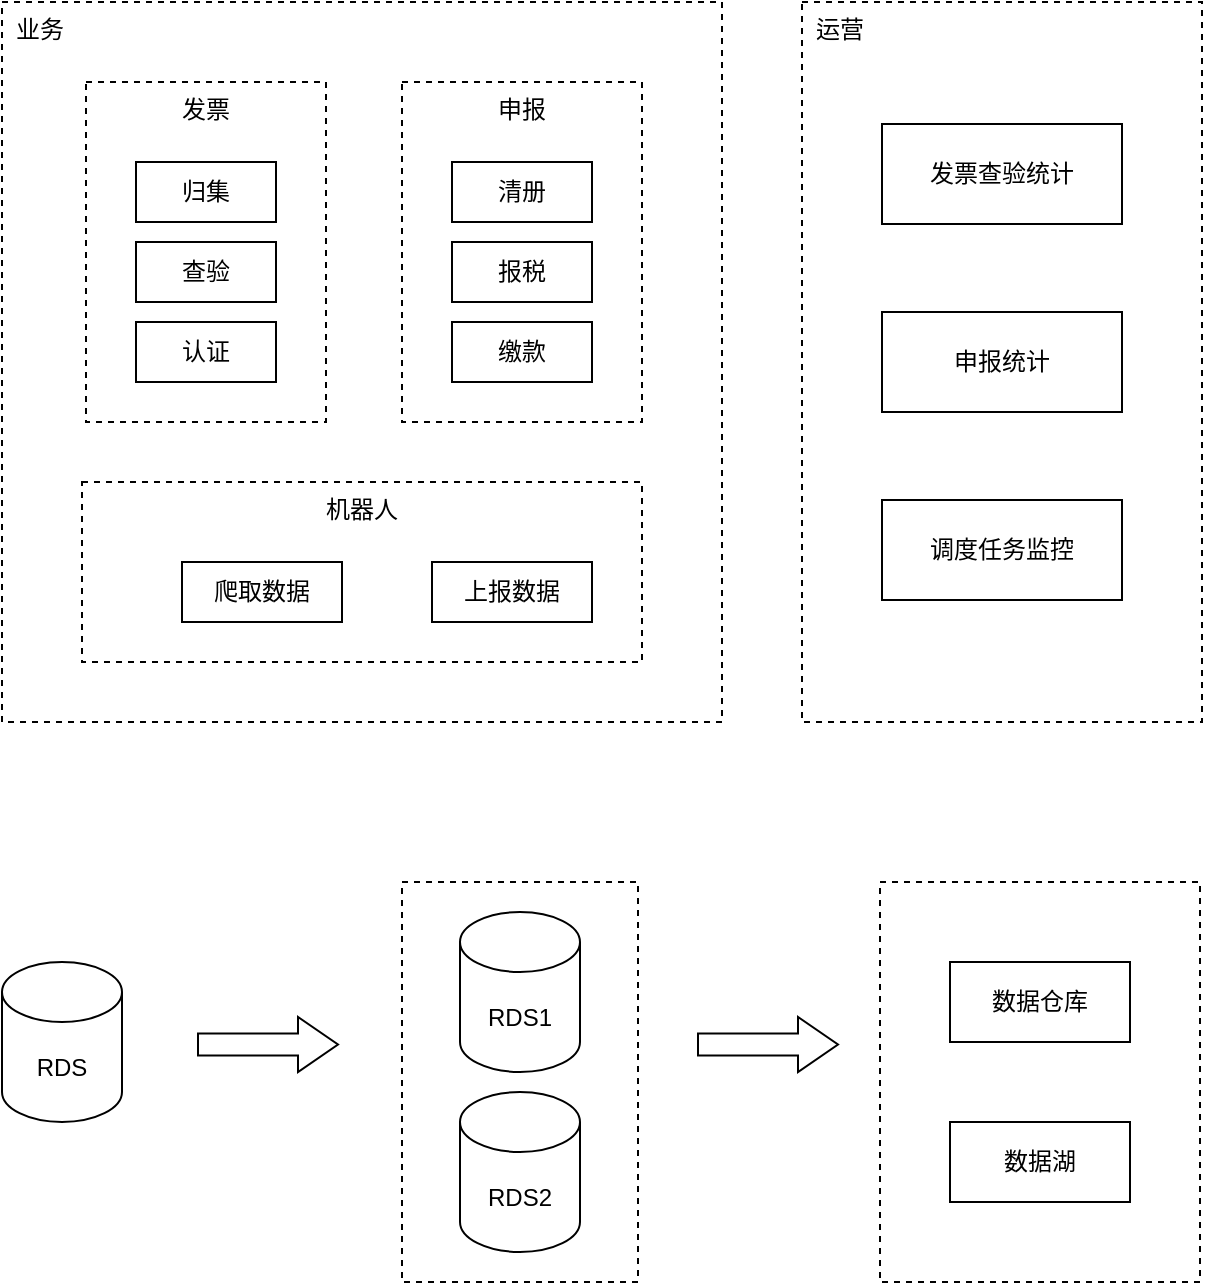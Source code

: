 <mxfile version="16.2.2" type="github">
  <diagram id="zdEymZCHrjLcuN3iB8jA" name="Page-1">
    <mxGraphModel dx="1038" dy="579" grid="1" gridSize="10" guides="1" tooltips="1" connect="1" arrows="1" fold="1" page="1" pageScale="1" pageWidth="827" pageHeight="1169" math="0" shadow="0">
      <root>
        <mxCell id="0" />
        <mxCell id="1" parent="0" />
        <mxCell id="39hTGtykct5_lLaXmXcA-18" value="" style="rounded=0;whiteSpace=wrap;html=1;dashed=1;" vertex="1" parent="1">
          <mxGeometry x="280" y="480" width="118" height="200" as="geometry" />
        </mxCell>
        <mxCell id="L4HHY8r-7hbT46ejeRS8-2" value="业务" style="rounded=0;whiteSpace=wrap;html=1;verticalAlign=top;dashed=1;align=left;spacingLeft=5;" parent="1" vertex="1">
          <mxGeometry x="80" y="40" width="360" height="360" as="geometry" />
        </mxCell>
        <mxCell id="L4HHY8r-7hbT46ejeRS8-5" value="机器人" style="rounded=0;whiteSpace=wrap;html=1;dashed=1;verticalAlign=top;" parent="1" vertex="1">
          <mxGeometry x="120" y="280" width="280" height="90" as="geometry" />
        </mxCell>
        <mxCell id="L4HHY8r-7hbT46ejeRS8-6" value="爬取数据" style="rounded=0;whiteSpace=wrap;html=1;" parent="1" vertex="1">
          <mxGeometry x="170" y="320" width="80" height="30" as="geometry" />
        </mxCell>
        <mxCell id="L4HHY8r-7hbT46ejeRS8-8" value="上报数据" style="rounded=0;whiteSpace=wrap;html=1;" parent="1" vertex="1">
          <mxGeometry x="295" y="320" width="80" height="30" as="geometry" />
        </mxCell>
        <mxCell id="L4HHY8r-7hbT46ejeRS8-9" value="发票" style="rounded=0;whiteSpace=wrap;html=1;dashed=1;verticalAlign=top;" parent="1" vertex="1">
          <mxGeometry x="122" y="80" width="120" height="170" as="geometry" />
        </mxCell>
        <mxCell id="L4HHY8r-7hbT46ejeRS8-10" value="归集" style="rounded=0;whiteSpace=wrap;html=1;" parent="1" vertex="1">
          <mxGeometry x="147" y="120" width="70" height="30" as="geometry" />
        </mxCell>
        <mxCell id="L4HHY8r-7hbT46ejeRS8-11" value="查验" style="rounded=0;whiteSpace=wrap;html=1;" parent="1" vertex="1">
          <mxGeometry x="147" y="160" width="70" height="30" as="geometry" />
        </mxCell>
        <mxCell id="L4HHY8r-7hbT46ejeRS8-12" value="认证" style="rounded=0;whiteSpace=wrap;html=1;" parent="1" vertex="1">
          <mxGeometry x="147" y="200" width="70" height="30" as="geometry" />
        </mxCell>
        <mxCell id="L4HHY8r-7hbT46ejeRS8-13" value="申报" style="rounded=0;whiteSpace=wrap;html=1;dashed=1;verticalAlign=top;" parent="1" vertex="1">
          <mxGeometry x="280" y="80" width="120" height="170" as="geometry" />
        </mxCell>
        <mxCell id="L4HHY8r-7hbT46ejeRS8-14" value="清册" style="rounded=0;whiteSpace=wrap;html=1;" parent="1" vertex="1">
          <mxGeometry x="305" y="120" width="70" height="30" as="geometry" />
        </mxCell>
        <mxCell id="L4HHY8r-7hbT46ejeRS8-15" value="报税" style="rounded=0;whiteSpace=wrap;html=1;" parent="1" vertex="1">
          <mxGeometry x="305" y="160" width="70" height="30" as="geometry" />
        </mxCell>
        <mxCell id="L4HHY8r-7hbT46ejeRS8-16" value="缴款" style="rounded=0;whiteSpace=wrap;html=1;" parent="1" vertex="1">
          <mxGeometry x="305" y="200" width="70" height="30" as="geometry" />
        </mxCell>
        <mxCell id="39hTGtykct5_lLaXmXcA-1" value="运营" style="rounded=0;whiteSpace=wrap;html=1;verticalAlign=top;dashed=1;align=left;spacingLeft=5;" vertex="1" parent="1">
          <mxGeometry x="480" y="40" width="200" height="360" as="geometry" />
        </mxCell>
        <mxCell id="39hTGtykct5_lLaXmXcA-2" value="调度任务监控" style="rounded=0;whiteSpace=wrap;html=1;verticalAlign=middle;" vertex="1" parent="1">
          <mxGeometry x="520" y="289" width="120" height="50" as="geometry" />
        </mxCell>
        <mxCell id="39hTGtykct5_lLaXmXcA-5" value="发票查验统计" style="rounded=0;whiteSpace=wrap;html=1;verticalAlign=middle;" vertex="1" parent="1">
          <mxGeometry x="520" y="101" width="120" height="50" as="geometry" />
        </mxCell>
        <mxCell id="39hTGtykct5_lLaXmXcA-9" value="申报统计" style="rounded=0;whiteSpace=wrap;html=1;verticalAlign=middle;" vertex="1" parent="1">
          <mxGeometry x="520" y="195" width="120" height="50" as="geometry" />
        </mxCell>
        <mxCell id="39hTGtykct5_lLaXmXcA-14" value="RDS" style="shape=cylinder3;whiteSpace=wrap;html=1;boundedLbl=1;backgroundOutline=1;size=15;" vertex="1" parent="1">
          <mxGeometry x="80" y="520" width="60" height="80" as="geometry" />
        </mxCell>
        <mxCell id="39hTGtykct5_lLaXmXcA-24" value="" style="html=1;shadow=0;dashed=0;align=center;verticalAlign=middle;shape=mxgraph.arrows2.arrow;dy=0.6;dx=20;notch=0;" vertex="1" parent="1">
          <mxGeometry x="178" y="547.5" width="70" height="27.5" as="geometry" />
        </mxCell>
        <mxCell id="39hTGtykct5_lLaXmXcA-27" value="" style="rounded=0;whiteSpace=wrap;html=1;dashed=1;" vertex="1" parent="1">
          <mxGeometry x="519" y="480" width="160" height="200" as="geometry" />
        </mxCell>
        <mxCell id="39hTGtykct5_lLaXmXcA-30" value="数据仓库" style="rounded=0;whiteSpace=wrap;html=1;" vertex="1" parent="1">
          <mxGeometry x="554" y="520" width="90" height="40" as="geometry" />
        </mxCell>
        <mxCell id="39hTGtykct5_lLaXmXcA-31" value="数据湖" style="rounded=0;whiteSpace=wrap;html=1;" vertex="1" parent="1">
          <mxGeometry x="554" y="600" width="90" height="40" as="geometry" />
        </mxCell>
        <mxCell id="39hTGtykct5_lLaXmXcA-36" value="RDS1" style="shape=cylinder3;whiteSpace=wrap;html=1;boundedLbl=1;backgroundOutline=1;size=15;aspect=fixed;" vertex="1" parent="1">
          <mxGeometry x="309" y="495" width="60" height="80" as="geometry" />
        </mxCell>
        <mxCell id="39hTGtykct5_lLaXmXcA-37" value="RDS2" style="shape=cylinder3;whiteSpace=wrap;html=1;boundedLbl=1;backgroundOutline=1;size=15;aspect=fixed;" vertex="1" parent="1">
          <mxGeometry x="309" y="585" width="60" height="80" as="geometry" />
        </mxCell>
        <mxCell id="39hTGtykct5_lLaXmXcA-39" value="" style="html=1;shadow=0;dashed=0;align=center;verticalAlign=middle;shape=mxgraph.arrows2.arrow;dy=0.6;dx=20;notch=0;" vertex="1" parent="1">
          <mxGeometry x="428" y="547.5" width="70" height="27.5" as="geometry" />
        </mxCell>
      </root>
    </mxGraphModel>
  </diagram>
</mxfile>
